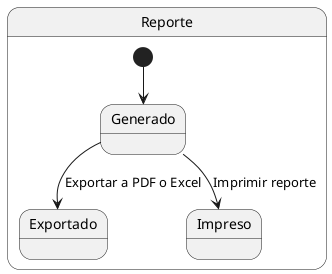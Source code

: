 @startuml
state "Reporte" as RP {
    [*] --> Generado
    Generado --> Exportado : Exportar a PDF o Excel
    Generado --> Impreso : Imprimir reporte
}
@enduml
